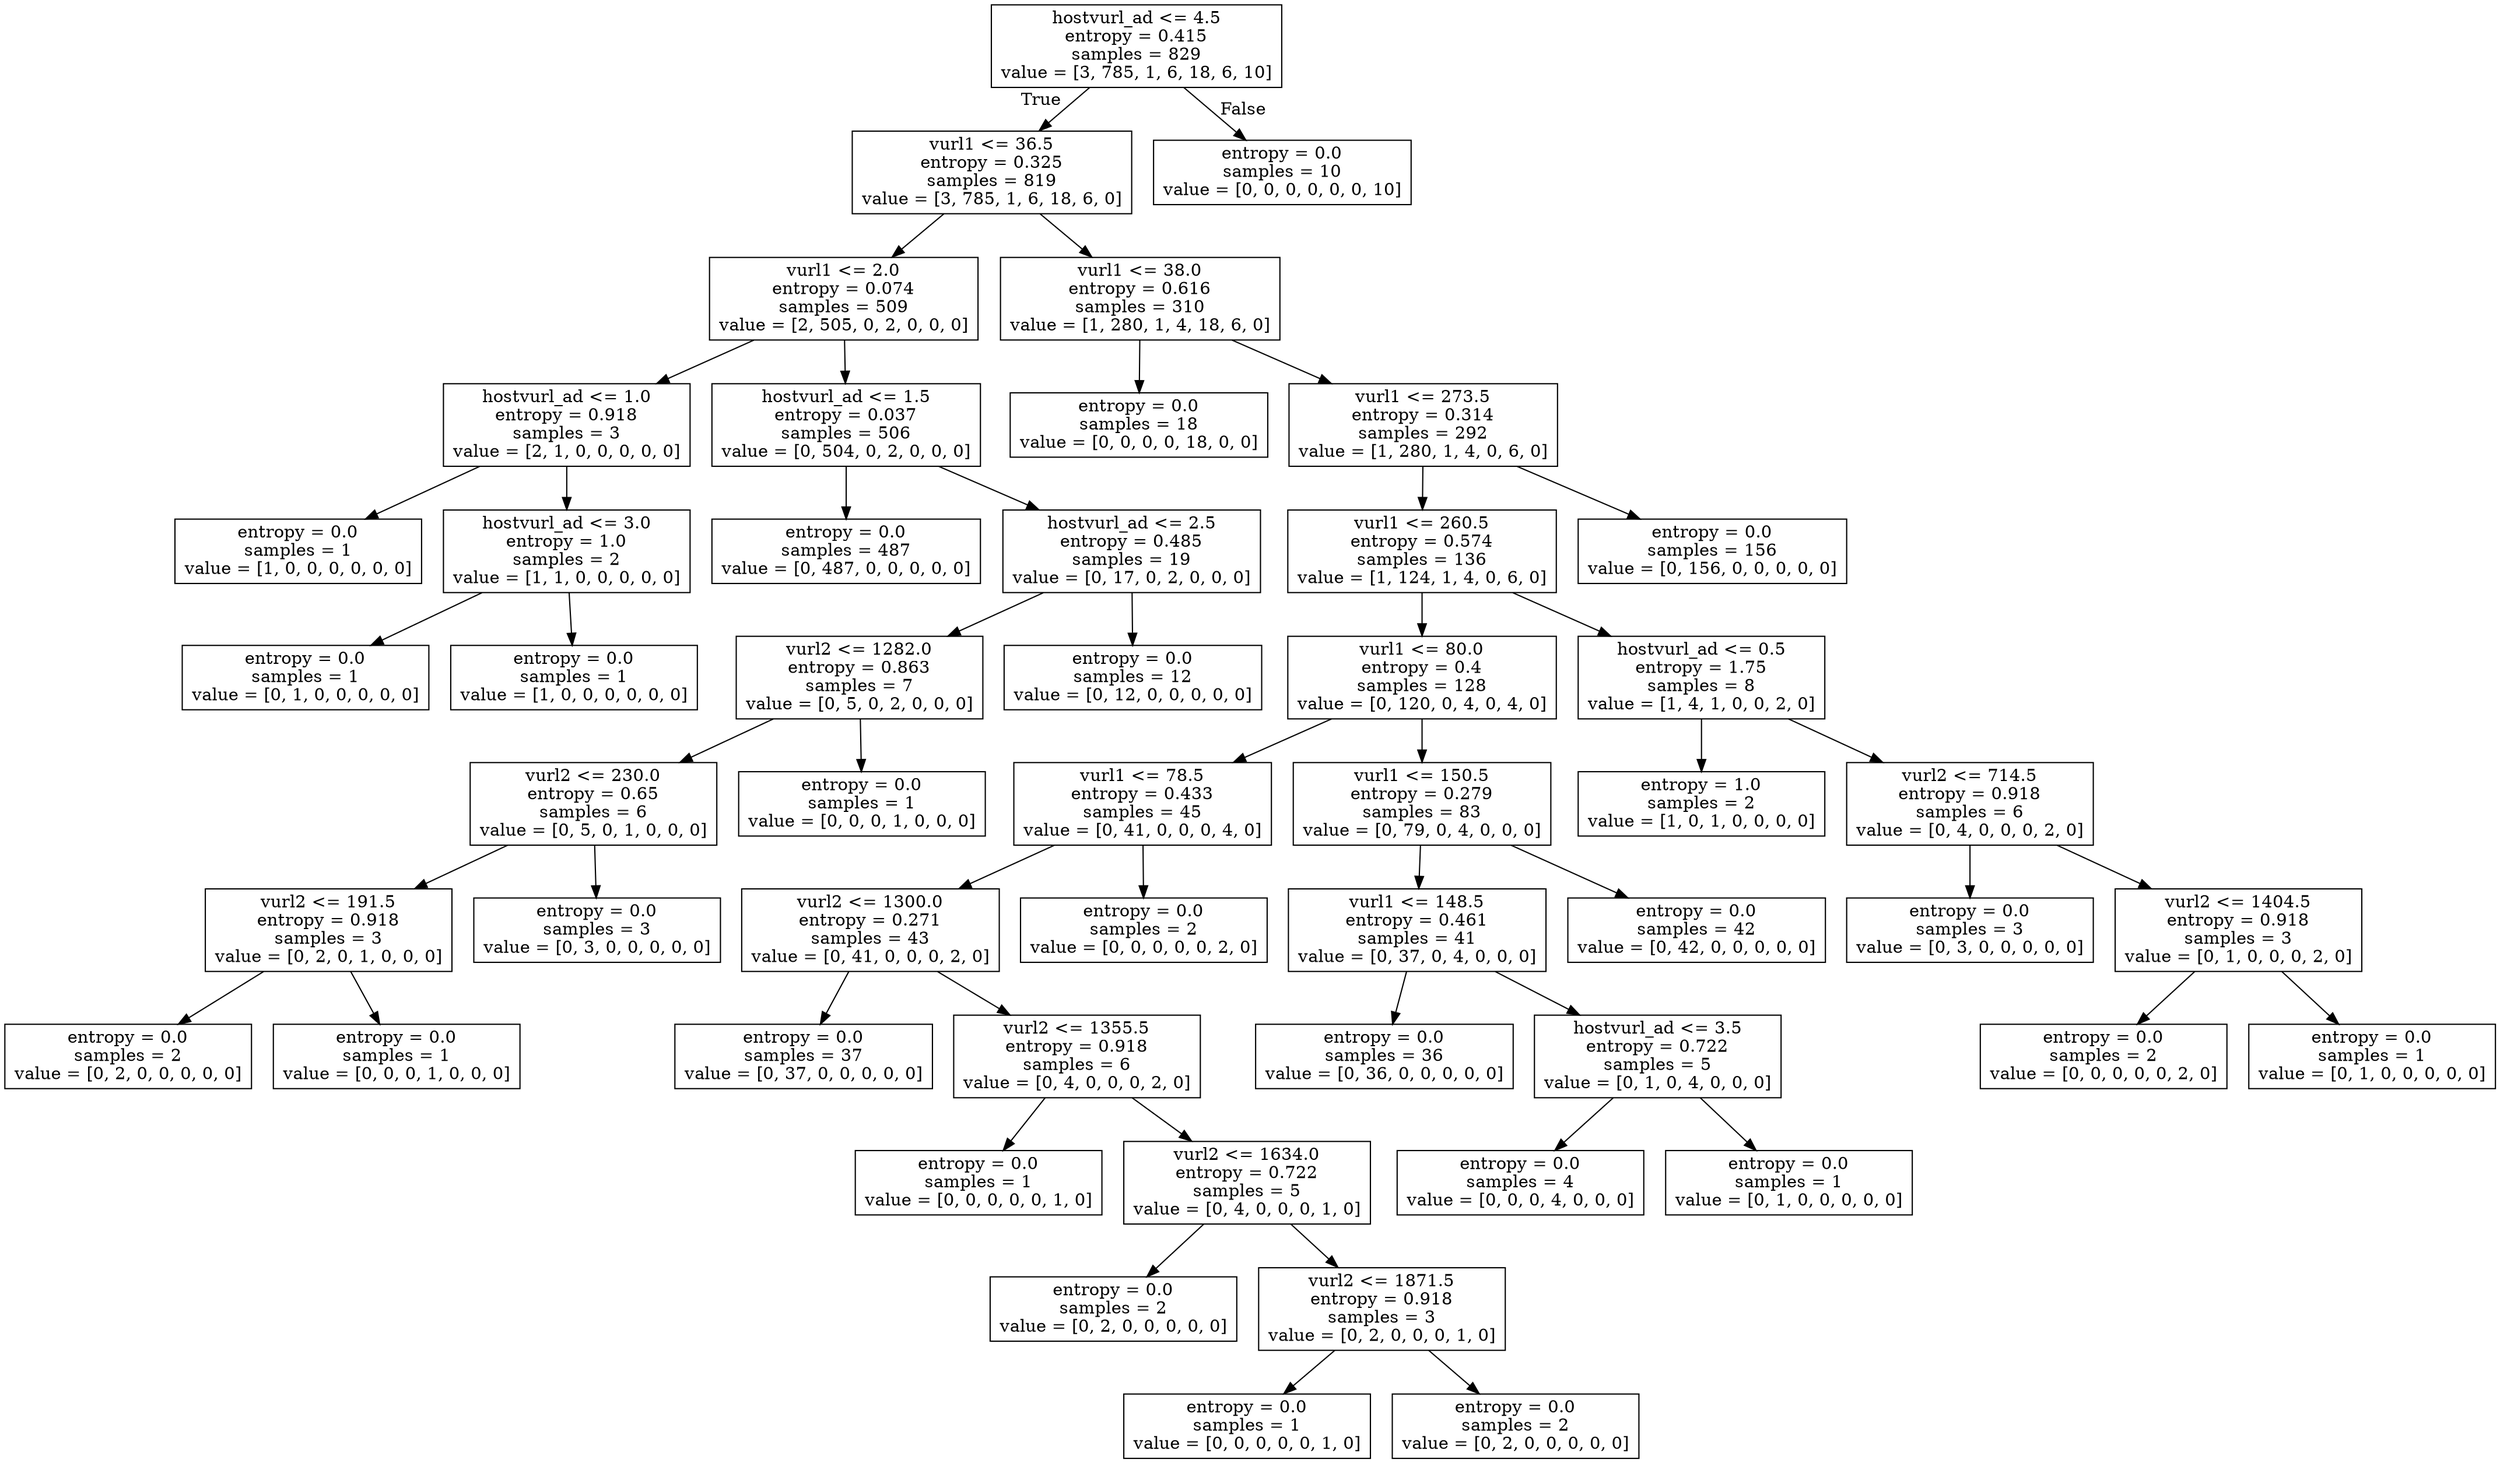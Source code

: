 digraph Tree {
node [shape=box] ;
0 [label="hostvurl_ad <= 4.5\nentropy = 0.415\nsamples = 829\nvalue = [3, 785, 1, 6, 18, 6, 10]"] ;
1 [label="vurl1 <= 36.5\nentropy = 0.325\nsamples = 819\nvalue = [3, 785, 1, 6, 18, 6, 0]"] ;
0 -> 1 [labeldistance=2.5, labelangle=45, headlabel="True"] ;
2 [label="vurl1 <= 2.0\nentropy = 0.074\nsamples = 509\nvalue = [2, 505, 0, 2, 0, 0, 0]"] ;
1 -> 2 ;
3 [label="hostvurl_ad <= 1.0\nentropy = 0.918\nsamples = 3\nvalue = [2, 1, 0, 0, 0, 0, 0]"] ;
2 -> 3 ;
4 [label="entropy = 0.0\nsamples = 1\nvalue = [1, 0, 0, 0, 0, 0, 0]"] ;
3 -> 4 ;
5 [label="hostvurl_ad <= 3.0\nentropy = 1.0\nsamples = 2\nvalue = [1, 1, 0, 0, 0, 0, 0]"] ;
3 -> 5 ;
6 [label="entropy = 0.0\nsamples = 1\nvalue = [0, 1, 0, 0, 0, 0, 0]"] ;
5 -> 6 ;
7 [label="entropy = 0.0\nsamples = 1\nvalue = [1, 0, 0, 0, 0, 0, 0]"] ;
5 -> 7 ;
8 [label="hostvurl_ad <= 1.5\nentropy = 0.037\nsamples = 506\nvalue = [0, 504, 0, 2, 0, 0, 0]"] ;
2 -> 8 ;
9 [label="entropy = 0.0\nsamples = 487\nvalue = [0, 487, 0, 0, 0, 0, 0]"] ;
8 -> 9 ;
10 [label="hostvurl_ad <= 2.5\nentropy = 0.485\nsamples = 19\nvalue = [0, 17, 0, 2, 0, 0, 0]"] ;
8 -> 10 ;
11 [label="vurl2 <= 1282.0\nentropy = 0.863\nsamples = 7\nvalue = [0, 5, 0, 2, 0, 0, 0]"] ;
10 -> 11 ;
12 [label="vurl2 <= 230.0\nentropy = 0.65\nsamples = 6\nvalue = [0, 5, 0, 1, 0, 0, 0]"] ;
11 -> 12 ;
13 [label="vurl2 <= 191.5\nentropy = 0.918\nsamples = 3\nvalue = [0, 2, 0, 1, 0, 0, 0]"] ;
12 -> 13 ;
14 [label="entropy = 0.0\nsamples = 2\nvalue = [0, 2, 0, 0, 0, 0, 0]"] ;
13 -> 14 ;
15 [label="entropy = 0.0\nsamples = 1\nvalue = [0, 0, 0, 1, 0, 0, 0]"] ;
13 -> 15 ;
16 [label="entropy = 0.0\nsamples = 3\nvalue = [0, 3, 0, 0, 0, 0, 0]"] ;
12 -> 16 ;
17 [label="entropy = 0.0\nsamples = 1\nvalue = [0, 0, 0, 1, 0, 0, 0]"] ;
11 -> 17 ;
18 [label="entropy = 0.0\nsamples = 12\nvalue = [0, 12, 0, 0, 0, 0, 0]"] ;
10 -> 18 ;
19 [label="vurl1 <= 38.0\nentropy = 0.616\nsamples = 310\nvalue = [1, 280, 1, 4, 18, 6, 0]"] ;
1 -> 19 ;
20 [label="entropy = 0.0\nsamples = 18\nvalue = [0, 0, 0, 0, 18, 0, 0]"] ;
19 -> 20 ;
21 [label="vurl1 <= 273.5\nentropy = 0.314\nsamples = 292\nvalue = [1, 280, 1, 4, 0, 6, 0]"] ;
19 -> 21 ;
22 [label="vurl1 <= 260.5\nentropy = 0.574\nsamples = 136\nvalue = [1, 124, 1, 4, 0, 6, 0]"] ;
21 -> 22 ;
23 [label="vurl1 <= 80.0\nentropy = 0.4\nsamples = 128\nvalue = [0, 120, 0, 4, 0, 4, 0]"] ;
22 -> 23 ;
24 [label="vurl1 <= 78.5\nentropy = 0.433\nsamples = 45\nvalue = [0, 41, 0, 0, 0, 4, 0]"] ;
23 -> 24 ;
25 [label="vurl2 <= 1300.0\nentropy = 0.271\nsamples = 43\nvalue = [0, 41, 0, 0, 0, 2, 0]"] ;
24 -> 25 ;
26 [label="entropy = 0.0\nsamples = 37\nvalue = [0, 37, 0, 0, 0, 0, 0]"] ;
25 -> 26 ;
27 [label="vurl2 <= 1355.5\nentropy = 0.918\nsamples = 6\nvalue = [0, 4, 0, 0, 0, 2, 0]"] ;
25 -> 27 ;
28 [label="entropy = 0.0\nsamples = 1\nvalue = [0, 0, 0, 0, 0, 1, 0]"] ;
27 -> 28 ;
29 [label="vurl2 <= 1634.0\nentropy = 0.722\nsamples = 5\nvalue = [0, 4, 0, 0, 0, 1, 0]"] ;
27 -> 29 ;
30 [label="entropy = 0.0\nsamples = 2\nvalue = [0, 2, 0, 0, 0, 0, 0]"] ;
29 -> 30 ;
31 [label="vurl2 <= 1871.5\nentropy = 0.918\nsamples = 3\nvalue = [0, 2, 0, 0, 0, 1, 0]"] ;
29 -> 31 ;
32 [label="entropy = 0.0\nsamples = 1\nvalue = [0, 0, 0, 0, 0, 1, 0]"] ;
31 -> 32 ;
33 [label="entropy = 0.0\nsamples = 2\nvalue = [0, 2, 0, 0, 0, 0, 0]"] ;
31 -> 33 ;
34 [label="entropy = 0.0\nsamples = 2\nvalue = [0, 0, 0, 0, 0, 2, 0]"] ;
24 -> 34 ;
35 [label="vurl1 <= 150.5\nentropy = 0.279\nsamples = 83\nvalue = [0, 79, 0, 4, 0, 0, 0]"] ;
23 -> 35 ;
36 [label="vurl1 <= 148.5\nentropy = 0.461\nsamples = 41\nvalue = [0, 37, 0, 4, 0, 0, 0]"] ;
35 -> 36 ;
37 [label="entropy = 0.0\nsamples = 36\nvalue = [0, 36, 0, 0, 0, 0, 0]"] ;
36 -> 37 ;
38 [label="hostvurl_ad <= 3.5\nentropy = 0.722\nsamples = 5\nvalue = [0, 1, 0, 4, 0, 0, 0]"] ;
36 -> 38 ;
39 [label="entropy = 0.0\nsamples = 4\nvalue = [0, 0, 0, 4, 0, 0, 0]"] ;
38 -> 39 ;
40 [label="entropy = 0.0\nsamples = 1\nvalue = [0, 1, 0, 0, 0, 0, 0]"] ;
38 -> 40 ;
41 [label="entropy = 0.0\nsamples = 42\nvalue = [0, 42, 0, 0, 0, 0, 0]"] ;
35 -> 41 ;
42 [label="hostvurl_ad <= 0.5\nentropy = 1.75\nsamples = 8\nvalue = [1, 4, 1, 0, 0, 2, 0]"] ;
22 -> 42 ;
43 [label="entropy = 1.0\nsamples = 2\nvalue = [1, 0, 1, 0, 0, 0, 0]"] ;
42 -> 43 ;
44 [label="vurl2 <= 714.5\nentropy = 0.918\nsamples = 6\nvalue = [0, 4, 0, 0, 0, 2, 0]"] ;
42 -> 44 ;
45 [label="entropy = 0.0\nsamples = 3\nvalue = [0, 3, 0, 0, 0, 0, 0]"] ;
44 -> 45 ;
46 [label="vurl2 <= 1404.5\nentropy = 0.918\nsamples = 3\nvalue = [0, 1, 0, 0, 0, 2, 0]"] ;
44 -> 46 ;
47 [label="entropy = 0.0\nsamples = 2\nvalue = [0, 0, 0, 0, 0, 2, 0]"] ;
46 -> 47 ;
48 [label="entropy = 0.0\nsamples = 1\nvalue = [0, 1, 0, 0, 0, 0, 0]"] ;
46 -> 48 ;
49 [label="entropy = 0.0\nsamples = 156\nvalue = [0, 156, 0, 0, 0, 0, 0]"] ;
21 -> 49 ;
50 [label="entropy = 0.0\nsamples = 10\nvalue = [0, 0, 0, 0, 0, 0, 10]"] ;
0 -> 50 [labeldistance=2.5, labelangle=-45, headlabel="False"] ;
}